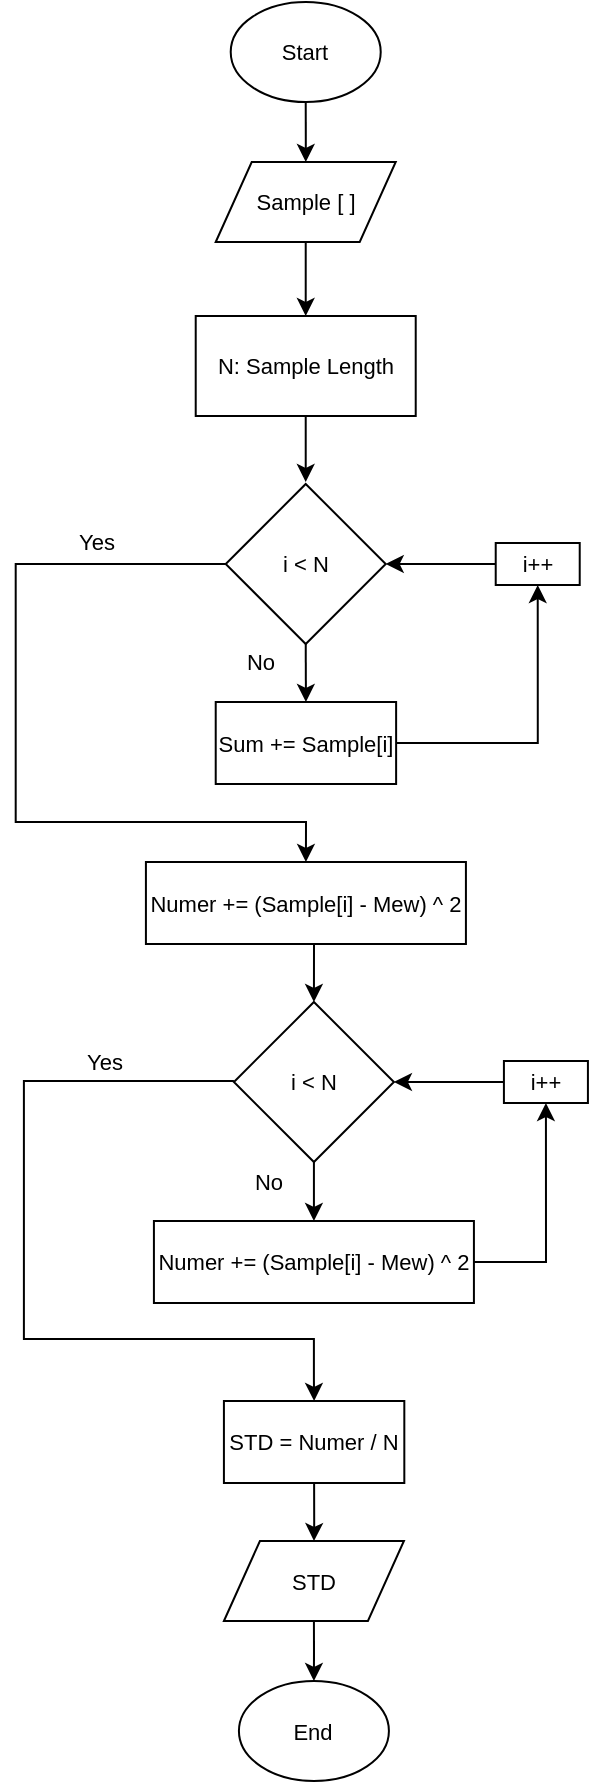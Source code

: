 <mxfile version="13.4.5" type="device"><diagram id="jfQLjwbjzYSsQ6AEgRfW" name="Page-1"><mxGraphModel dx="1311" dy="1486" grid="1" gridSize="10" guides="1" tooltips="1" connect="1" arrows="1" fold="1" page="1" pageScale="1" pageWidth="1169" pageHeight="827" math="0" shadow="0"><root><mxCell id="0"/><mxCell id="1" parent="0"/><mxCell id="SxPiD2iWp9DDotKZ0I9N-58" value="Sample [ ]" style="shape=parallelogram;perimeter=parallelogramPerimeter;whiteSpace=wrap;html=1;fontSize=11;" vertex="1" parent="1"><mxGeometry x="1710.86" y="450" width="90" height="40" as="geometry"/></mxCell><mxCell id="SxPiD2iWp9DDotKZ0I9N-59" style="edgeStyle=orthogonalEdgeStyle;rounded=0;orthogonalLoop=1;jettySize=auto;html=1;exitX=0.5;exitY=1;exitDx=0;exitDy=0;fontSize=11;" edge="1" parent="1" source="SxPiD2iWp9DDotKZ0I9N-60" target="SxPiD2iWp9DDotKZ0I9N-58"><mxGeometry relative="1" as="geometry"/></mxCell><mxCell id="SxPiD2iWp9DDotKZ0I9N-60" value="Start" style="ellipse;whiteSpace=wrap;html=1;fontSize=11;" vertex="1" parent="1"><mxGeometry x="1718.36" y="370" width="75" height="50" as="geometry"/></mxCell><mxCell id="SxPiD2iWp9DDotKZ0I9N-61" style="edgeStyle=orthogonalEdgeStyle;rounded=0;orthogonalLoop=1;jettySize=auto;html=1;exitX=0.5;exitY=1;exitDx=0;exitDy=0;fontSize=11;" edge="1" parent="1" source="SxPiD2iWp9DDotKZ0I9N-62"><mxGeometry relative="1" as="geometry"><mxPoint x="1755.86" y="610" as="targetPoint"/></mxGeometry></mxCell><mxCell id="SxPiD2iWp9DDotKZ0I9N-62" value="N: Sample Length" style="rounded=0;whiteSpace=wrap;html=1;fontSize=11;" vertex="1" parent="1"><mxGeometry x="1700.86" y="527" width="110" height="50" as="geometry"/></mxCell><mxCell id="SxPiD2iWp9DDotKZ0I9N-63" style="edgeStyle=orthogonalEdgeStyle;rounded=0;orthogonalLoop=1;jettySize=auto;html=1;exitX=0.5;exitY=1;exitDx=0;exitDy=0;entryX=0.5;entryY=0;entryDx=0;entryDy=0;fontSize=11;" edge="1" parent="1" source="SxPiD2iWp9DDotKZ0I9N-58" target="SxPiD2iWp9DDotKZ0I9N-62"><mxGeometry relative="1" as="geometry"/></mxCell><mxCell id="SxPiD2iWp9DDotKZ0I9N-64" style="edgeStyle=orthogonalEdgeStyle;rounded=0;orthogonalLoop=1;jettySize=auto;html=1;exitX=0.5;exitY=1;exitDx=0;exitDy=0;entryX=0.5;entryY=0;entryDx=0;entryDy=0;fontSize=11;" edge="1" parent="1" source="SxPiD2iWp9DDotKZ0I9N-65" target="SxPiD2iWp9DDotKZ0I9N-66"><mxGeometry relative="1" as="geometry"/></mxCell><mxCell id="SxPiD2iWp9DDotKZ0I9N-79" style="edgeStyle=orthogonalEdgeStyle;rounded=0;orthogonalLoop=1;jettySize=auto;html=1;fontSize=11;entryX=0.5;entryY=0;entryDx=0;entryDy=0;" edge="1" parent="1" source="SxPiD2iWp9DDotKZ0I9N-65" target="SxPiD2iWp9DDotKZ0I9N-90"><mxGeometry relative="1" as="geometry"><mxPoint x="1755.86" y="790" as="targetPoint"/><Array as="points"><mxPoint x="1610.86" y="651"/><mxPoint x="1610.86" y="780"/><mxPoint x="1755.86" y="780"/></Array></mxGeometry></mxCell><mxCell id="SxPiD2iWp9DDotKZ0I9N-65" value="i &amp;lt; N" style="rhombus;whiteSpace=wrap;html=1;fontSize=11;" vertex="1" parent="1"><mxGeometry x="1715.86" y="611" width="80" height="80" as="geometry"/></mxCell><mxCell id="SxPiD2iWp9DDotKZ0I9N-68" style="edgeStyle=orthogonalEdgeStyle;rounded=0;orthogonalLoop=1;jettySize=auto;html=1;exitX=1;exitY=0.5;exitDx=0;exitDy=0;fontSize=11;entryX=0.5;entryY=1;entryDx=0;entryDy=0;" edge="1" parent="1" source="SxPiD2iWp9DDotKZ0I9N-66" target="SxPiD2iWp9DDotKZ0I9N-67"><mxGeometry relative="1" as="geometry"><mxPoint x="1860.86" y="736" as="targetPoint"/></mxGeometry></mxCell><mxCell id="SxPiD2iWp9DDotKZ0I9N-66" value="Sum += Sample[i]" style="rounded=0;whiteSpace=wrap;html=1;fontSize=11;" vertex="1" parent="1"><mxGeometry x="1710.86" y="720" width="90.2" height="41" as="geometry"/></mxCell><mxCell id="SxPiD2iWp9DDotKZ0I9N-69" style="edgeStyle=orthogonalEdgeStyle;rounded=0;orthogonalLoop=1;jettySize=auto;html=1;entryX=1;entryY=0.5;entryDx=0;entryDy=0;fontSize=11;" edge="1" parent="1" source="SxPiD2iWp9DDotKZ0I9N-67" target="SxPiD2iWp9DDotKZ0I9N-65"><mxGeometry relative="1" as="geometry"/></mxCell><mxCell id="SxPiD2iWp9DDotKZ0I9N-70" style="edgeStyle=orthogonalEdgeStyle;rounded=0;orthogonalLoop=1;jettySize=auto;html=1;exitX=0.25;exitY=0;exitDx=0;exitDy=0;fontSize=11;" edge="1" parent="1" source="SxPiD2iWp9DDotKZ0I9N-67"><mxGeometry relative="1" as="geometry"><mxPoint x="1880.86" y="650" as="targetPoint"/></mxGeometry></mxCell><mxCell id="SxPiD2iWp9DDotKZ0I9N-67" value="i++" style="rounded=0;whiteSpace=wrap;html=1;fontSize=11;" vertex="1" parent="1"><mxGeometry x="1850.86" y="640.5" width="42" height="21" as="geometry"/></mxCell><mxCell id="SxPiD2iWp9DDotKZ0I9N-71" style="edgeStyle=orthogonalEdgeStyle;rounded=0;orthogonalLoop=1;jettySize=auto;html=1;exitX=0.5;exitY=1;exitDx=0;exitDy=0;entryX=0.5;entryY=0;entryDx=0;entryDy=0;fontSize=11;" edge="1" parent="1" target="SxPiD2iWp9DDotKZ0I9N-73"><mxGeometry relative="1" as="geometry"><mxPoint x="1759.96" y="950" as="sourcePoint"/></mxGeometry></mxCell><mxCell id="SxPiD2iWp9DDotKZ0I9N-72" style="edgeStyle=orthogonalEdgeStyle;rounded=0;orthogonalLoop=1;jettySize=auto;html=1;exitX=1;exitY=0.5;exitDx=0;exitDy=0;fontSize=11;entryX=0.5;entryY=1;entryDx=0;entryDy=0;" edge="1" parent="1" source="SxPiD2iWp9DDotKZ0I9N-73" target="SxPiD2iWp9DDotKZ0I9N-76"><mxGeometry relative="1" as="geometry"><mxPoint x="1864.96" y="995" as="targetPoint"/></mxGeometry></mxCell><mxCell id="SxPiD2iWp9DDotKZ0I9N-73" value="Numer += (Sample[i] - Mew) ^ 2" style="rounded=0;whiteSpace=wrap;html=1;fontSize=11;" vertex="1" parent="1"><mxGeometry x="1679.96" y="979.5" width="160" height="41" as="geometry"/></mxCell><mxCell id="SxPiD2iWp9DDotKZ0I9N-74" style="edgeStyle=orthogonalEdgeStyle;rounded=0;orthogonalLoop=1;jettySize=auto;html=1;entryX=1;entryY=0.5;entryDx=0;entryDy=0;fontSize=11;" edge="1" parent="1" source="SxPiD2iWp9DDotKZ0I9N-76"><mxGeometry relative="1" as="geometry"><mxPoint x="1799.96" y="910" as="targetPoint"/></mxGeometry></mxCell><mxCell id="SxPiD2iWp9DDotKZ0I9N-75" style="edgeStyle=orthogonalEdgeStyle;rounded=0;orthogonalLoop=1;jettySize=auto;html=1;exitX=0.25;exitY=0;exitDx=0;exitDy=0;fontSize=11;" edge="1" parent="1" source="SxPiD2iWp9DDotKZ0I9N-76"><mxGeometry relative="1" as="geometry"><mxPoint x="1884.96" y="909" as="targetPoint"/></mxGeometry></mxCell><mxCell id="SxPiD2iWp9DDotKZ0I9N-76" value="i++" style="rounded=0;whiteSpace=wrap;html=1;fontSize=11;" vertex="1" parent="1"><mxGeometry x="1854.96" y="899.5" width="42" height="21" as="geometry"/></mxCell><mxCell id="SxPiD2iWp9DDotKZ0I9N-77" value="i &amp;lt; N" style="rhombus;whiteSpace=wrap;html=1;fontSize=11;" vertex="1" parent="1"><mxGeometry x="1719.96" y="870" width="80" height="80" as="geometry"/></mxCell><mxCell id="SxPiD2iWp9DDotKZ0I9N-81" style="edgeStyle=orthogonalEdgeStyle;rounded=0;orthogonalLoop=1;jettySize=auto;html=1;fontSize=11;entryX=0.5;entryY=0;entryDx=0;entryDy=0;" edge="1" parent="1" target="SxPiD2iWp9DDotKZ0I9N-82"><mxGeometry relative="1" as="geometry"><mxPoint x="1759.96" y="1048.5" as="targetPoint"/><mxPoint x="1719.96" y="909.5" as="sourcePoint"/><Array as="points"><mxPoint x="1614.96" y="909.5"/><mxPoint x="1614.96" y="1038.5"/><mxPoint x="1759.96" y="1038.5"/><mxPoint x="1759.96" y="1058.5"/></Array></mxGeometry></mxCell><mxCell id="SxPiD2iWp9DDotKZ0I9N-88" style="edgeStyle=orthogonalEdgeStyle;rounded=0;orthogonalLoop=1;jettySize=auto;html=1;exitX=0.5;exitY=1;exitDx=0;exitDy=0;fontSize=11;" edge="1" parent="1" source="SxPiD2iWp9DDotKZ0I9N-82" target="SxPiD2iWp9DDotKZ0I9N-86"><mxGeometry relative="1" as="geometry"/></mxCell><mxCell id="SxPiD2iWp9DDotKZ0I9N-82" value="STD = Numer / N" style="rounded=0;whiteSpace=wrap;html=1;fontSize=11;" vertex="1" parent="1"><mxGeometry x="1714.96" y="1069.5" width="90.2" height="41" as="geometry"/></mxCell><mxCell id="2" value="Yes" style="text;html=1;align=center;verticalAlign=middle;resizable=0;points=[];autosize=1;fontSize=11;" vertex="1" parent="1"><mxGeometry x="1635.86" y="630" width="30" height="20" as="geometry"/></mxCell><mxCell id="SxPiD2iWp9DDotKZ0I9N-83" value="Yes" style="text;html=1;align=center;verticalAlign=middle;resizable=0;points=[];autosize=1;fontSize=11;" vertex="1" parent="1"><mxGeometry x="1639.96" y="889.5" width="30" height="20" as="geometry"/></mxCell><mxCell id="SxPiD2iWp9DDotKZ0I9N-84" value="No" style="text;html=1;align=center;verticalAlign=middle;resizable=0;points=[];autosize=1;fontSize=11;" vertex="1" parent="1"><mxGeometry x="1718.36" y="690" width="30" height="20" as="geometry"/></mxCell><mxCell id="SxPiD2iWp9DDotKZ0I9N-85" value="No" style="text;html=1;align=center;verticalAlign=middle;resizable=0;points=[];autosize=1;fontSize=11;" vertex="1" parent="1"><mxGeometry x="1722.46" y="950" width="30" height="20" as="geometry"/></mxCell><mxCell id="SxPiD2iWp9DDotKZ0I9N-89" style="edgeStyle=orthogonalEdgeStyle;rounded=0;orthogonalLoop=1;jettySize=auto;html=1;exitX=0.5;exitY=1;exitDx=0;exitDy=0;fontSize=11;" edge="1" parent="1" source="SxPiD2iWp9DDotKZ0I9N-86" target="SxPiD2iWp9DDotKZ0I9N-87"><mxGeometry relative="1" as="geometry"/></mxCell><mxCell id="SxPiD2iWp9DDotKZ0I9N-86" value="STD" style="shape=parallelogram;perimeter=parallelogramPerimeter;whiteSpace=wrap;html=1;fontSize=11;" vertex="1" parent="1"><mxGeometry x="1714.96" y="1139.5" width="90" height="40" as="geometry"/></mxCell><mxCell id="SxPiD2iWp9DDotKZ0I9N-87" value="End" style="ellipse;whiteSpace=wrap;html=1;fontSize=11;" vertex="1" parent="1"><mxGeometry x="1722.46" y="1209.5" width="75" height="50" as="geometry"/></mxCell><mxCell id="SxPiD2iWp9DDotKZ0I9N-91" style="edgeStyle=orthogonalEdgeStyle;rounded=0;orthogonalLoop=1;jettySize=auto;html=1;exitX=0.5;exitY=1;exitDx=0;exitDy=0;entryX=0.5;entryY=0;entryDx=0;entryDy=0;fontSize=11;" edge="1" parent="1" source="SxPiD2iWp9DDotKZ0I9N-90" target="SxPiD2iWp9DDotKZ0I9N-77"><mxGeometry relative="1" as="geometry"/></mxCell><mxCell id="SxPiD2iWp9DDotKZ0I9N-90" value="Numer += (Sample[i] - Mew) ^ 2" style="rounded=0;whiteSpace=wrap;html=1;fontSize=11;" vertex="1" parent="1"><mxGeometry x="1675.96" y="800" width="160" height="41" as="geometry"/></mxCell></root></mxGraphModel></diagram></mxfile>